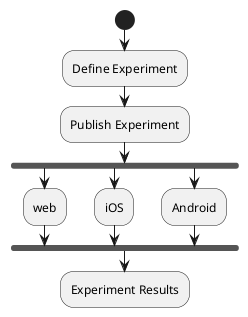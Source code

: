 @startuml
start
    :Define Experiment;
    :Publish Experiment;
    fork
        :web;
    fork again
        :iOS;
    fork again
        :Android;
    end fork
:Experiment Results;
@enduml